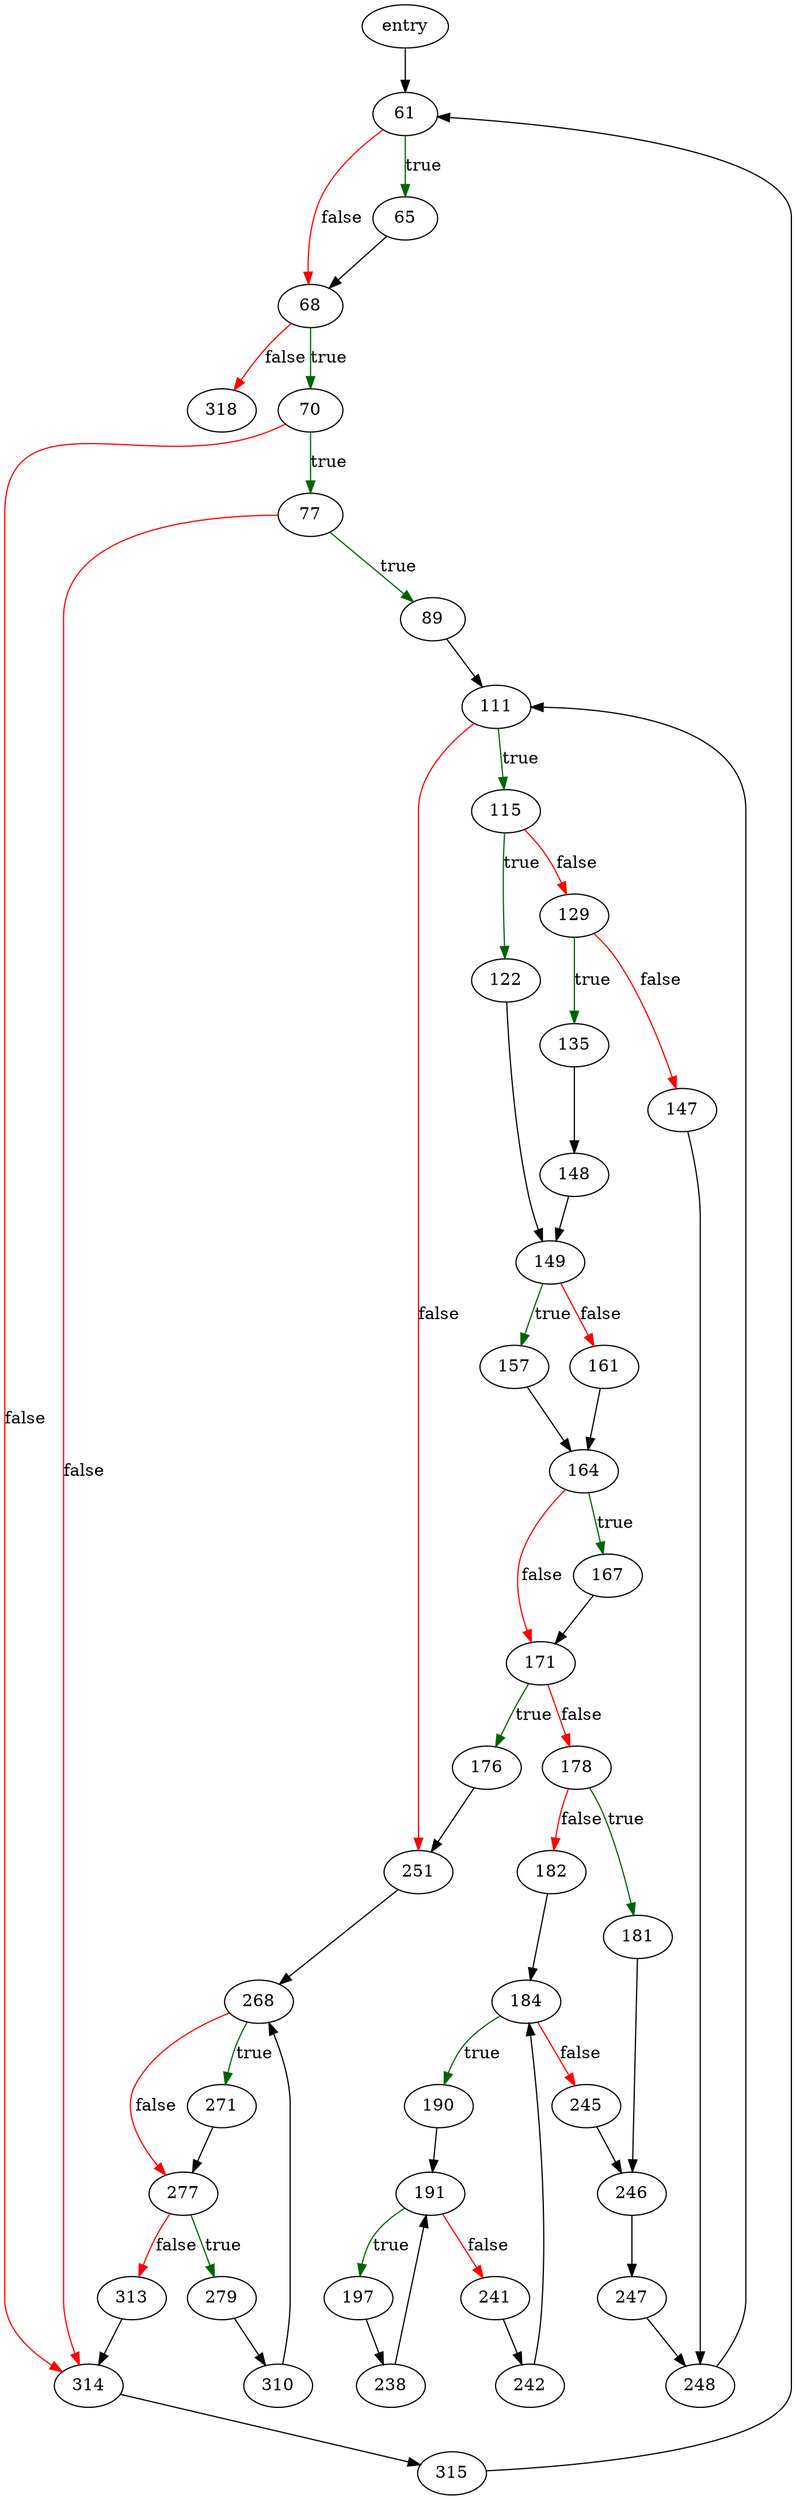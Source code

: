 digraph "whereLoopAddOr" {
	// Node definitions.
	3 [label=entry];
	61;
	65;
	68;
	70;
	77;
	89;
	111;
	115;
	122;
	129;
	135;
	147;
	148;
	149;
	157;
	161;
	164;
	167;
	171;
	176;
	178;
	181;
	182;
	184;
	190;
	191;
	197;
	238;
	241;
	242;
	245;
	246;
	247;
	248;
	251;
	268;
	271;
	277;
	279;
	310;
	313;
	314;
	315;
	318;

	// Edge definitions.
	3 -> 61;
	61 -> 65 [
		color=darkgreen
		label=true
	];
	61 -> 68 [
		color=red
		label=false
	];
	65 -> 68;
	68 -> 70 [
		color=darkgreen
		label=true
	];
	68 -> 318 [
		color=red
		label=false
	];
	70 -> 77 [
		color=darkgreen
		label=true
	];
	70 -> 314 [
		color=red
		label=false
	];
	77 -> 89 [
		color=darkgreen
		label=true
	];
	77 -> 314 [
		color=red
		label=false
	];
	89 -> 111;
	111 -> 115 [
		color=darkgreen
		label=true
	];
	111 -> 251 [
		color=red
		label=false
	];
	115 -> 122 [
		color=darkgreen
		label=true
	];
	115 -> 129 [
		color=red
		label=false
	];
	122 -> 149;
	129 -> 135 [
		color=darkgreen
		label=true
	];
	129 -> 147 [
		color=red
		label=false
	];
	135 -> 148;
	147 -> 248;
	148 -> 149;
	149 -> 157 [
		color=darkgreen
		label=true
	];
	149 -> 161 [
		color=red
		label=false
	];
	157 -> 164;
	161 -> 164;
	164 -> 167 [
		color=darkgreen
		label=true
	];
	164 -> 171 [
		color=red
		label=false
	];
	167 -> 171;
	171 -> 176 [
		color=darkgreen
		label=true
	];
	171 -> 178 [
		color=red
		label=false
	];
	176 -> 251;
	178 -> 181 [
		color=darkgreen
		label=true
	];
	178 -> 182 [
		color=red
		label=false
	];
	181 -> 246;
	182 -> 184;
	184 -> 190 [
		color=darkgreen
		label=true
	];
	184 -> 245 [
		color=red
		label=false
	];
	190 -> 191;
	191 -> 197 [
		color=darkgreen
		label=true
	];
	191 -> 241 [
		color=red
		label=false
	];
	197 -> 238;
	238 -> 191;
	241 -> 242;
	242 -> 184;
	245 -> 246;
	246 -> 247;
	247 -> 248;
	248 -> 111;
	251 -> 268;
	268 -> 271 [
		color=darkgreen
		label=true
	];
	268 -> 277 [
		color=red
		label=false
	];
	271 -> 277;
	277 -> 279 [
		color=darkgreen
		label=true
	];
	277 -> 313 [
		color=red
		label=false
	];
	279 -> 310;
	310 -> 268;
	313 -> 314;
	314 -> 315;
	315 -> 61;
}